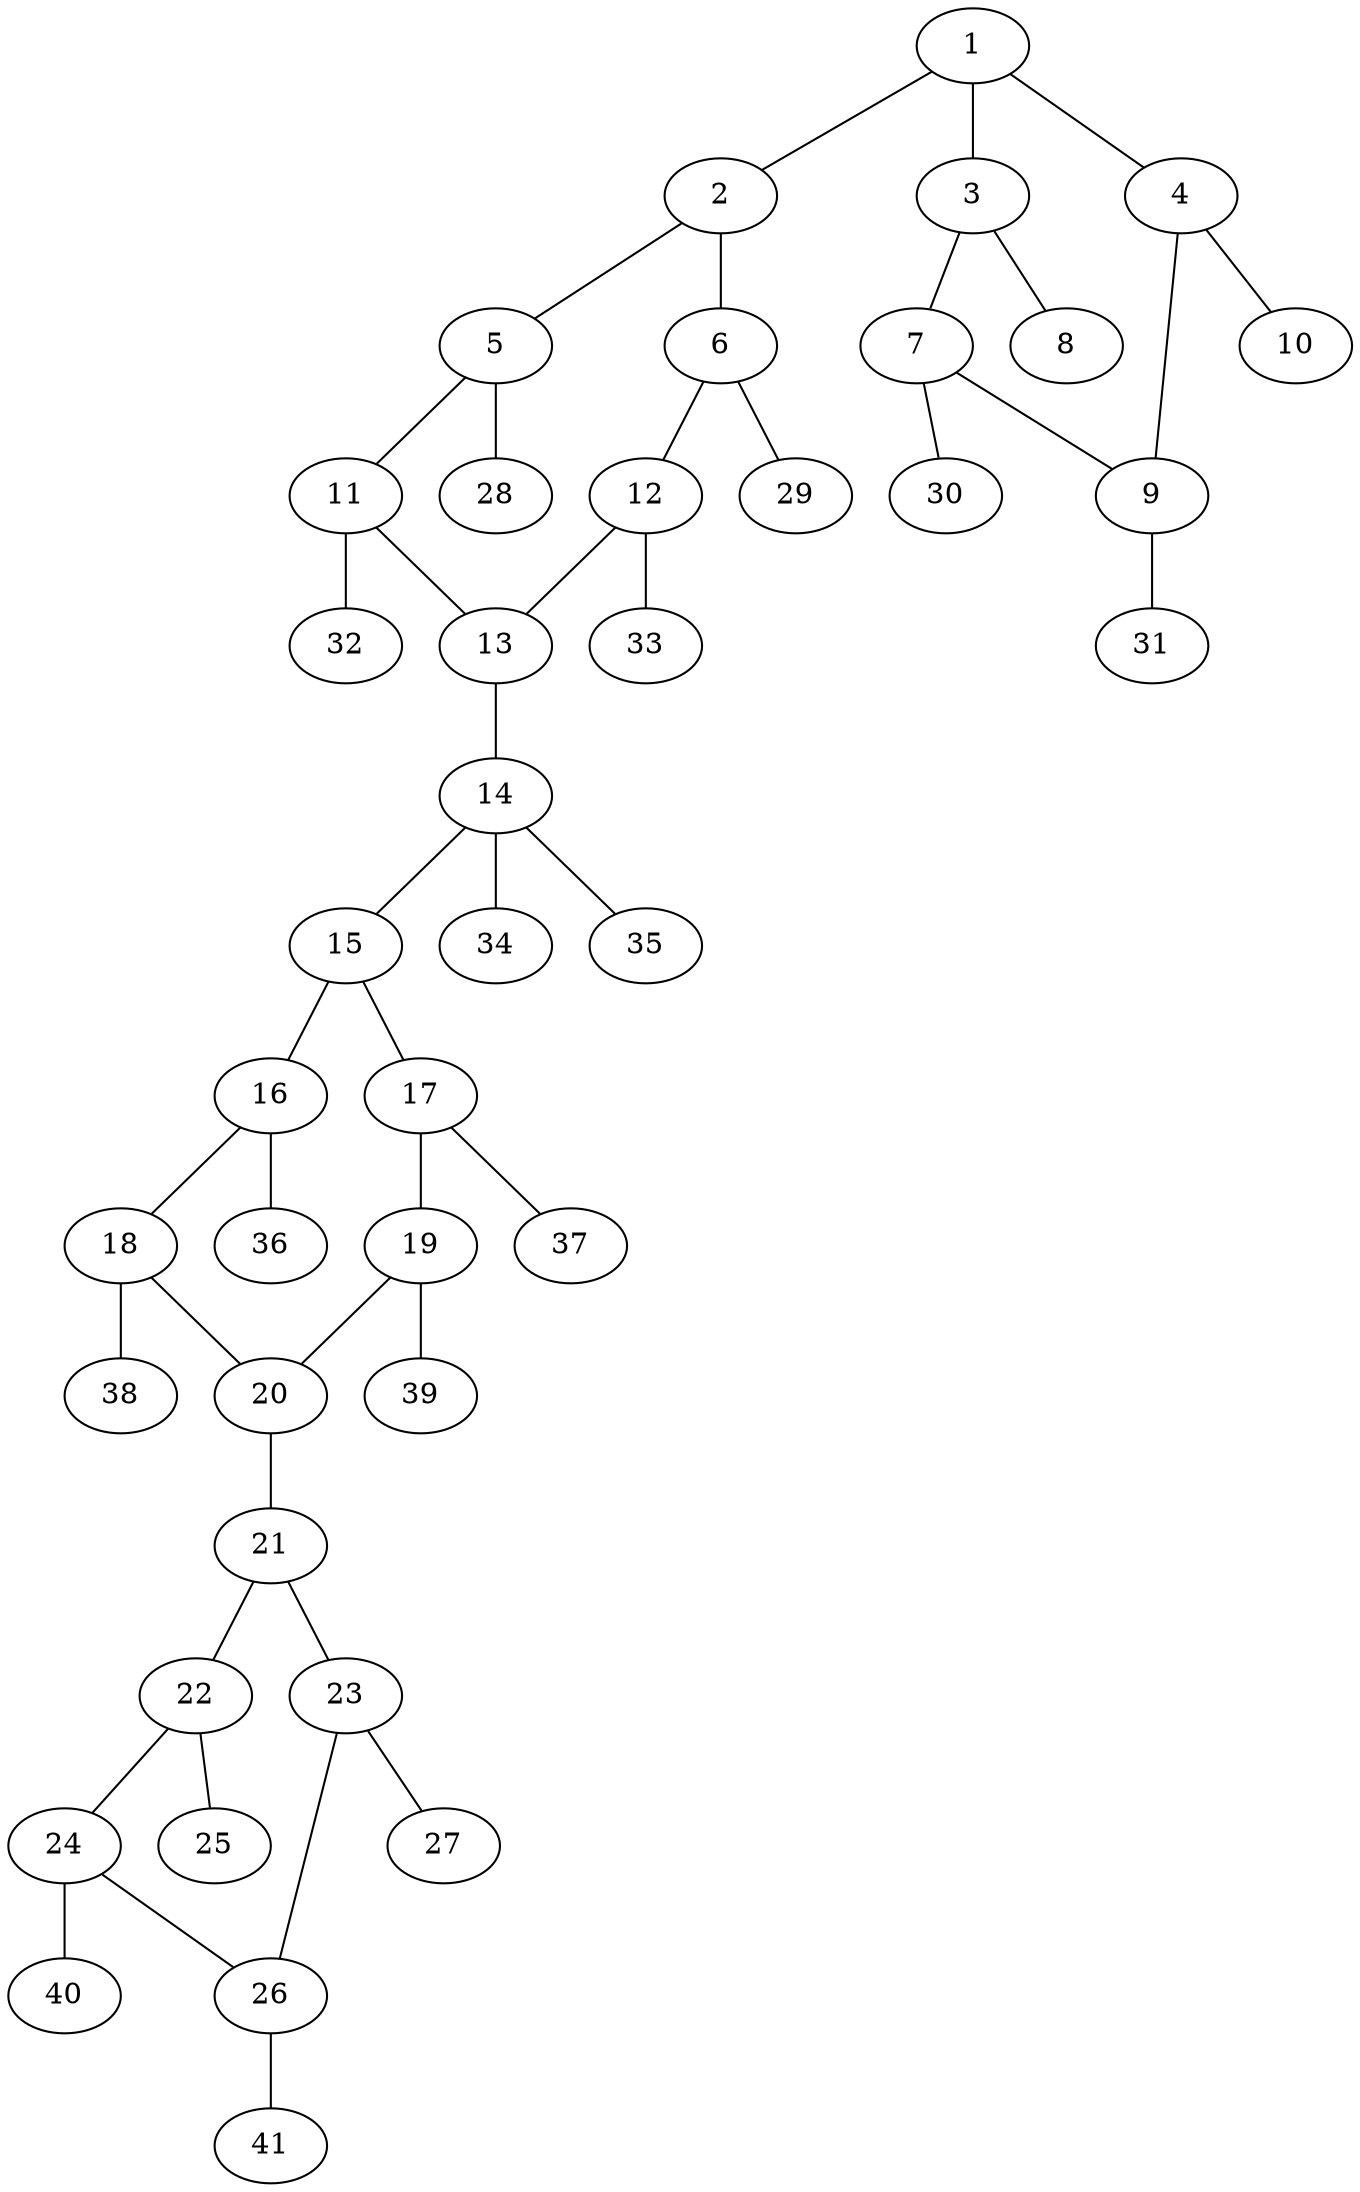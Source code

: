 graph molecule_1276 {
	1	 [chem=N];
	2	 [chem=C];
	1 -- 2	 [valence=1];
	3	 [chem=C];
	1 -- 3	 [valence=1];
	4	 [chem=C];
	1 -- 4	 [valence=1];
	5	 [chem=C];
	2 -- 5	 [valence=2];
	6	 [chem=C];
	2 -- 6	 [valence=1];
	7	 [chem=C];
	3 -- 7	 [valence=1];
	8	 [chem=O];
	3 -- 8	 [valence=2];
	9	 [chem=C];
	4 -- 9	 [valence=1];
	10	 [chem=O];
	4 -- 10	 [valence=2];
	11	 [chem=C];
	5 -- 11	 [valence=1];
	28	 [chem=H];
	5 -- 28	 [valence=1];
	12	 [chem=C];
	6 -- 12	 [valence=2];
	29	 [chem=H];
	6 -- 29	 [valence=1];
	7 -- 9	 [valence=2];
	30	 [chem=H];
	7 -- 30	 [valence=1];
	31	 [chem=H];
	9 -- 31	 [valence=1];
	13	 [chem=C];
	11 -- 13	 [valence=2];
	32	 [chem=H];
	11 -- 32	 [valence=1];
	12 -- 13	 [valence=1];
	33	 [chem=H];
	12 -- 33	 [valence=1];
	14	 [chem=C];
	13 -- 14	 [valence=1];
	15	 [chem=C];
	14 -- 15	 [valence=1];
	34	 [chem=H];
	14 -- 34	 [valence=1];
	35	 [chem=H];
	14 -- 35	 [valence=1];
	16	 [chem=C];
	15 -- 16	 [valence=2];
	17	 [chem=C];
	15 -- 17	 [valence=1];
	18	 [chem=C];
	16 -- 18	 [valence=1];
	36	 [chem=H];
	16 -- 36	 [valence=1];
	19	 [chem=C];
	17 -- 19	 [valence=2];
	37	 [chem=H];
	17 -- 37	 [valence=1];
	20	 [chem=C];
	18 -- 20	 [valence=2];
	38	 [chem=H];
	18 -- 38	 [valence=1];
	19 -- 20	 [valence=1];
	39	 [chem=H];
	19 -- 39	 [valence=1];
	21	 [chem=N];
	20 -- 21	 [valence=1];
	22	 [chem=C];
	21 -- 22	 [valence=1];
	23	 [chem=C];
	21 -- 23	 [valence=1];
	24	 [chem=C];
	22 -- 24	 [valence=1];
	25	 [chem=O];
	22 -- 25	 [valence=2];
	26	 [chem=C];
	23 -- 26	 [valence=1];
	27	 [chem=O];
	23 -- 27	 [valence=2];
	24 -- 26	 [valence=2];
	40	 [chem=H];
	24 -- 40	 [valence=1];
	41	 [chem=H];
	26 -- 41	 [valence=1];
}

